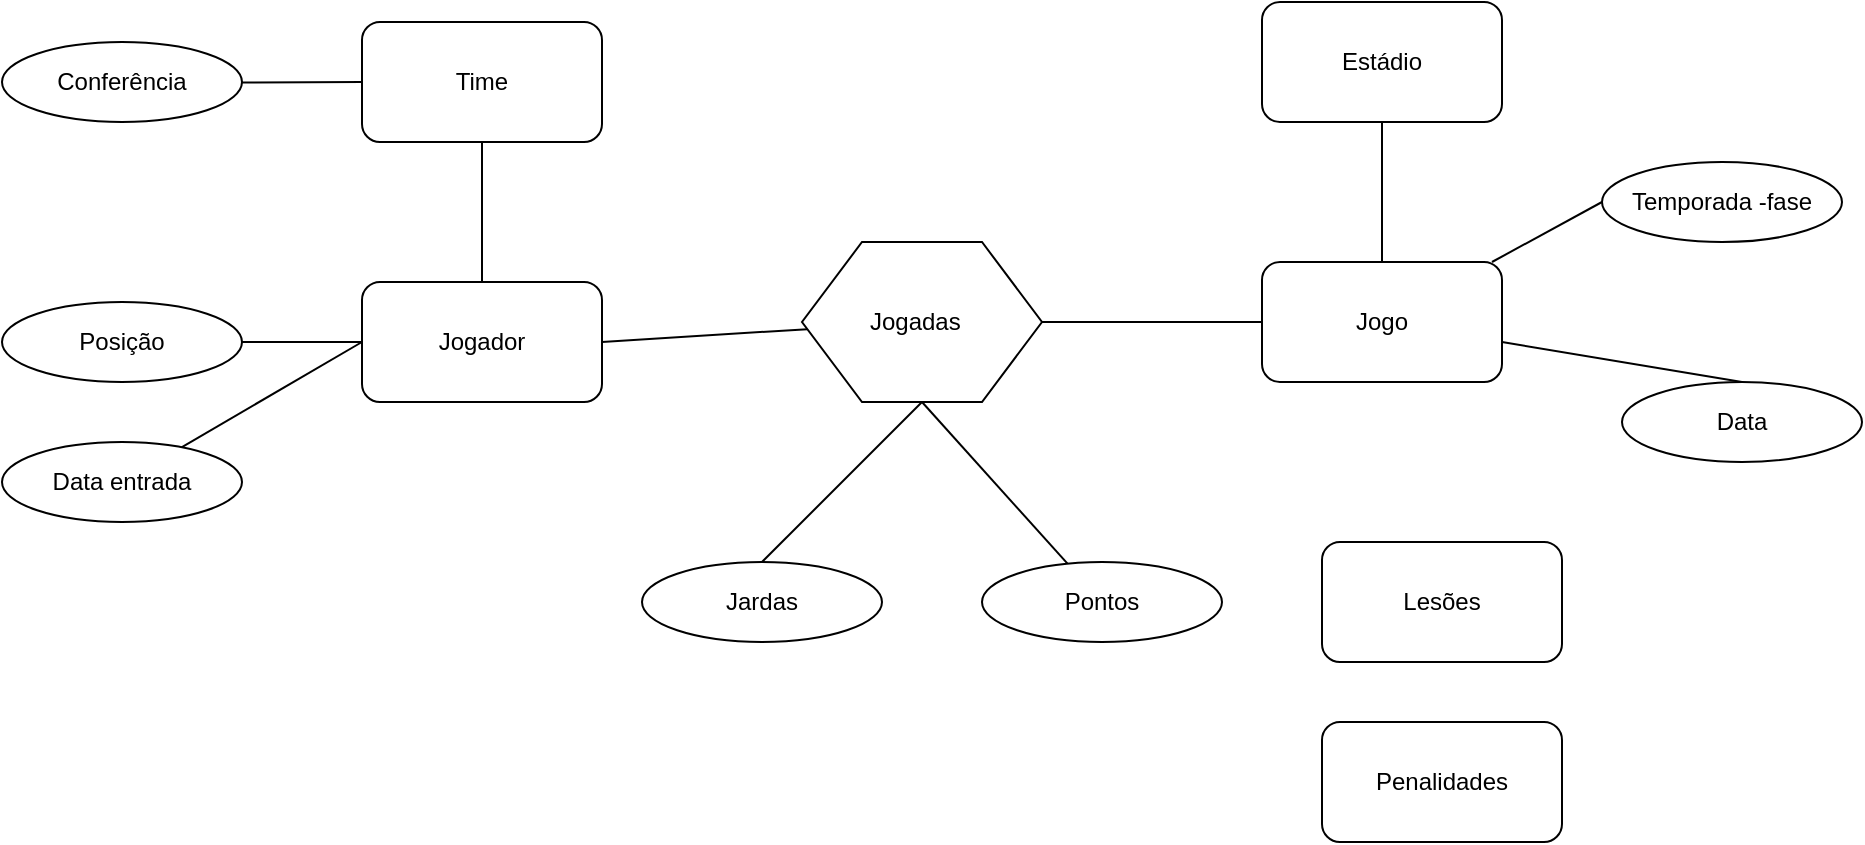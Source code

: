<mxfile version="12.1.9" type="github" pages="1">
  <diagram id="WBMUkLNgIVIr2MSPWF_K" name="Page-1">
    <mxGraphModel dx="1280" dy="668" grid="1" gridSize="10" guides="1" tooltips="1" connect="1" arrows="1" fold="1" page="0" pageScale="1" pageWidth="827" pageHeight="1169" math="0" shadow="0">
      <root>
        <mxCell id="0"/>
        <mxCell id="1" parent="0"/>
        <mxCell id="GONr5biRRsEhFtbQjJus-20" style="edgeStyle=none;rounded=0;orthogonalLoop=1;jettySize=auto;html=1;entryX=0;entryY=0.5;entryDx=0;entryDy=0;endArrow=none;endFill=0;" edge="1" parent="1" source="GONr5biRRsEhFtbQjJus-24" target="GONr5biRRsEhFtbQjJus-5">
          <mxGeometry relative="1" as="geometry"/>
        </mxCell>
        <mxCell id="GONr5biRRsEhFtbQjJus-1" value="Jogador" style="rounded=1;whiteSpace=wrap;html=1;" vertex="1" parent="1">
          <mxGeometry x="220" y="230" width="120" height="60" as="geometry"/>
        </mxCell>
        <mxCell id="GONr5biRRsEhFtbQjJus-21" style="edgeStyle=none;rounded=0;orthogonalLoop=1;jettySize=auto;html=1;entryX=0.5;entryY=0;entryDx=0;entryDy=0;endArrow=none;endFill=0;" edge="1" parent="1" source="GONr5biRRsEhFtbQjJus-2" target="GONr5biRRsEhFtbQjJus-5">
          <mxGeometry relative="1" as="geometry"/>
        </mxCell>
        <mxCell id="GONr5biRRsEhFtbQjJus-2" value="Estádio" style="rounded=1;whiteSpace=wrap;html=1;" vertex="1" parent="1">
          <mxGeometry x="670" y="90" width="120" height="60" as="geometry"/>
        </mxCell>
        <mxCell id="GONr5biRRsEhFtbQjJus-19" style="edgeStyle=none;rounded=0;orthogonalLoop=1;jettySize=auto;html=1;endArrow=none;endFill=0;" edge="1" parent="1" source="GONr5biRRsEhFtbQjJus-3" target="GONr5biRRsEhFtbQjJus-1">
          <mxGeometry relative="1" as="geometry"/>
        </mxCell>
        <mxCell id="GONr5biRRsEhFtbQjJus-3" value="Time" style="rounded=1;whiteSpace=wrap;html=1;" vertex="1" parent="1">
          <mxGeometry x="220" y="100" width="120" height="60" as="geometry"/>
        </mxCell>
        <mxCell id="GONr5biRRsEhFtbQjJus-8" style="rounded=0;orthogonalLoop=1;jettySize=auto;html=1;entryX=0.5;entryY=0;entryDx=0;entryDy=0;endArrow=none;endFill=0;" edge="1" parent="1" source="GONr5biRRsEhFtbQjJus-5" target="GONr5biRRsEhFtbQjJus-7">
          <mxGeometry relative="1" as="geometry"/>
        </mxCell>
        <mxCell id="GONr5biRRsEhFtbQjJus-12" style="edgeStyle=none;rounded=0;orthogonalLoop=1;jettySize=auto;html=1;entryX=0;entryY=0.5;entryDx=0;entryDy=0;endArrow=none;endFill=0;" edge="1" parent="1" source="GONr5biRRsEhFtbQjJus-5" target="GONr5biRRsEhFtbQjJus-11">
          <mxGeometry relative="1" as="geometry"/>
        </mxCell>
        <mxCell id="GONr5biRRsEhFtbQjJus-5" value="Jogo" style="rounded=1;whiteSpace=wrap;html=1;" vertex="1" parent="1">
          <mxGeometry x="670" y="220" width="120" height="60" as="geometry"/>
        </mxCell>
        <mxCell id="GONr5biRRsEhFtbQjJus-7" value="Data" style="ellipse;whiteSpace=wrap;html=1;" vertex="1" parent="1">
          <mxGeometry x="850" y="280" width="120" height="40" as="geometry"/>
        </mxCell>
        <mxCell id="GONr5biRRsEhFtbQjJus-17" style="edgeStyle=none;rounded=0;orthogonalLoop=1;jettySize=auto;html=1;entryX=0.5;entryY=0;entryDx=0;entryDy=0;endArrow=none;endFill=0;exitX=0.5;exitY=1;exitDx=0;exitDy=0;" edge="1" parent="1" source="GONr5biRRsEhFtbQjJus-24" target="GONr5biRRsEhFtbQjJus-15">
          <mxGeometry relative="1" as="geometry">
            <mxPoint x="400" y="380" as="sourcePoint"/>
          </mxGeometry>
        </mxCell>
        <mxCell id="GONr5biRRsEhFtbQjJus-10" value="Lesões" style="rounded=1;whiteSpace=wrap;html=1;" vertex="1" parent="1">
          <mxGeometry x="700" y="360" width="120" height="60" as="geometry"/>
        </mxCell>
        <mxCell id="GONr5biRRsEhFtbQjJus-11" value="Temporada -fase" style="ellipse;whiteSpace=wrap;html=1;" vertex="1" parent="1">
          <mxGeometry x="840" y="170" width="120" height="40" as="geometry"/>
        </mxCell>
        <mxCell id="GONr5biRRsEhFtbQjJus-26" style="edgeStyle=none;rounded=0;orthogonalLoop=1;jettySize=auto;html=1;entryX=0.5;entryY=1;entryDx=0;entryDy=0;endArrow=none;endFill=0;" edge="1" parent="1" source="GONr5biRRsEhFtbQjJus-14" target="GONr5biRRsEhFtbQjJus-24">
          <mxGeometry relative="1" as="geometry"/>
        </mxCell>
        <mxCell id="GONr5biRRsEhFtbQjJus-14" value="Pontos" style="ellipse;whiteSpace=wrap;html=1;" vertex="1" parent="1">
          <mxGeometry x="530" y="370" width="120" height="40" as="geometry"/>
        </mxCell>
        <mxCell id="GONr5biRRsEhFtbQjJus-15" value="Jardas" style="ellipse;whiteSpace=wrap;html=1;" vertex="1" parent="1">
          <mxGeometry x="360" y="370" width="120" height="40" as="geometry"/>
        </mxCell>
        <mxCell id="GONr5biRRsEhFtbQjJus-23" style="edgeStyle=none;rounded=0;orthogonalLoop=1;jettySize=auto;html=1;endArrow=none;endFill=0;" edge="1" parent="1" source="GONr5biRRsEhFtbQjJus-22" target="GONr5biRRsEhFtbQjJus-3">
          <mxGeometry relative="1" as="geometry"/>
        </mxCell>
        <mxCell id="GONr5biRRsEhFtbQjJus-22" value="Conferência" style="ellipse;whiteSpace=wrap;html=1;" vertex="1" parent="1">
          <mxGeometry x="40" y="110" width="120" height="40" as="geometry"/>
        </mxCell>
        <mxCell id="GONr5biRRsEhFtbQjJus-25" style="edgeStyle=none;rounded=0;orthogonalLoop=1;jettySize=auto;html=1;entryX=1;entryY=0.5;entryDx=0;entryDy=0;endArrow=none;endFill=0;" edge="1" parent="1" source="GONr5biRRsEhFtbQjJus-24" target="GONr5biRRsEhFtbQjJus-1">
          <mxGeometry relative="1" as="geometry"/>
        </mxCell>
        <mxCell id="GONr5biRRsEhFtbQjJus-24" value="Jogadas&amp;nbsp;&amp;nbsp;" style="shape=hexagon;perimeter=hexagonPerimeter2;whiteSpace=wrap;html=1;" vertex="1" parent="1">
          <mxGeometry x="440" y="210" width="120" height="80" as="geometry"/>
        </mxCell>
        <mxCell id="GONr5biRRsEhFtbQjJus-28" style="edgeStyle=none;rounded=0;orthogonalLoop=1;jettySize=auto;html=1;entryX=0;entryY=0.5;entryDx=0;entryDy=0;endArrow=none;endFill=0;" edge="1" parent="1" source="GONr5biRRsEhFtbQjJus-27" target="GONr5biRRsEhFtbQjJus-1">
          <mxGeometry relative="1" as="geometry"/>
        </mxCell>
        <mxCell id="GONr5biRRsEhFtbQjJus-27" value="Posição" style="ellipse;whiteSpace=wrap;html=1;" vertex="1" parent="1">
          <mxGeometry x="40" y="240" width="120" height="40" as="geometry"/>
        </mxCell>
        <mxCell id="GONr5biRRsEhFtbQjJus-30" style="edgeStyle=none;rounded=0;orthogonalLoop=1;jettySize=auto;html=1;entryX=0;entryY=0.5;entryDx=0;entryDy=0;endArrow=none;endFill=0;" edge="1" parent="1" source="GONr5biRRsEhFtbQjJus-29" target="GONr5biRRsEhFtbQjJus-1">
          <mxGeometry relative="1" as="geometry"/>
        </mxCell>
        <mxCell id="GONr5biRRsEhFtbQjJus-29" value="Data entrada" style="ellipse;whiteSpace=wrap;html=1;" vertex="1" parent="1">
          <mxGeometry x="40" y="310" width="120" height="40" as="geometry"/>
        </mxCell>
        <mxCell id="GONr5biRRsEhFtbQjJus-31" value="Penalidades" style="rounded=1;whiteSpace=wrap;html=1;" vertex="1" parent="1">
          <mxGeometry x="700" y="450" width="120" height="60" as="geometry"/>
        </mxCell>
      </root>
    </mxGraphModel>
  </diagram>
</mxfile>
